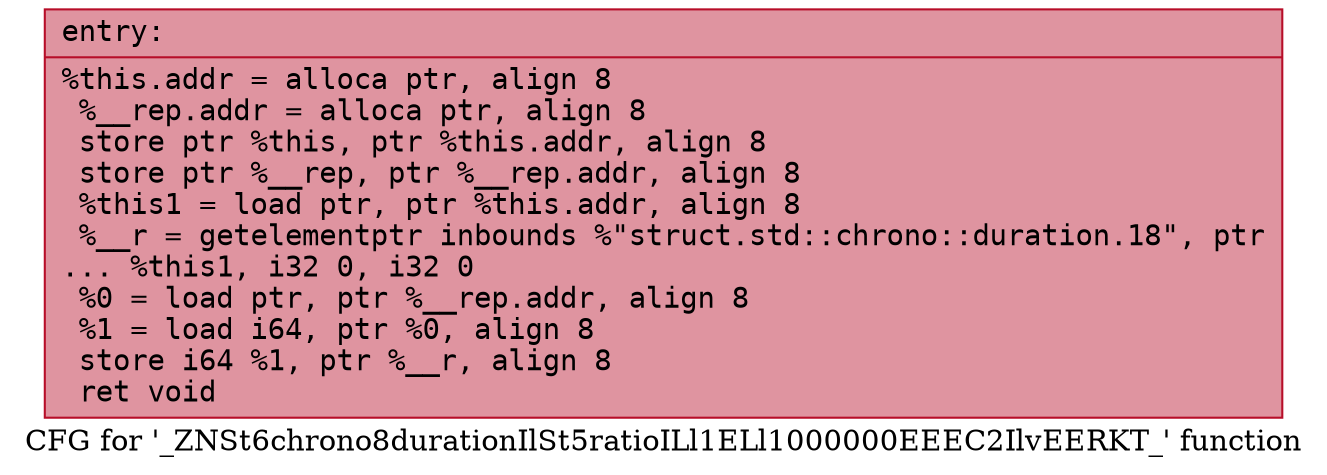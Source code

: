 digraph "CFG for '_ZNSt6chrono8durationIlSt5ratioILl1ELl1000000EEEC2IlvEERKT_' function" {
	label="CFG for '_ZNSt6chrono8durationIlSt5ratioILl1ELl1000000EEEC2IlvEERKT_' function";

	Node0x5651cd8791a0 [shape=record,color="#b70d28ff", style=filled, fillcolor="#b70d2870" fontname="Courier",label="{entry:\l|  %this.addr = alloca ptr, align 8\l  %__rep.addr = alloca ptr, align 8\l  store ptr %this, ptr %this.addr, align 8\l  store ptr %__rep, ptr %__rep.addr, align 8\l  %this1 = load ptr, ptr %this.addr, align 8\l  %__r = getelementptr inbounds %\"struct.std::chrono::duration.18\", ptr\l... %this1, i32 0, i32 0\l  %0 = load ptr, ptr %__rep.addr, align 8\l  %1 = load i64, ptr %0, align 8\l  store i64 %1, ptr %__r, align 8\l  ret void\l}"];
}

